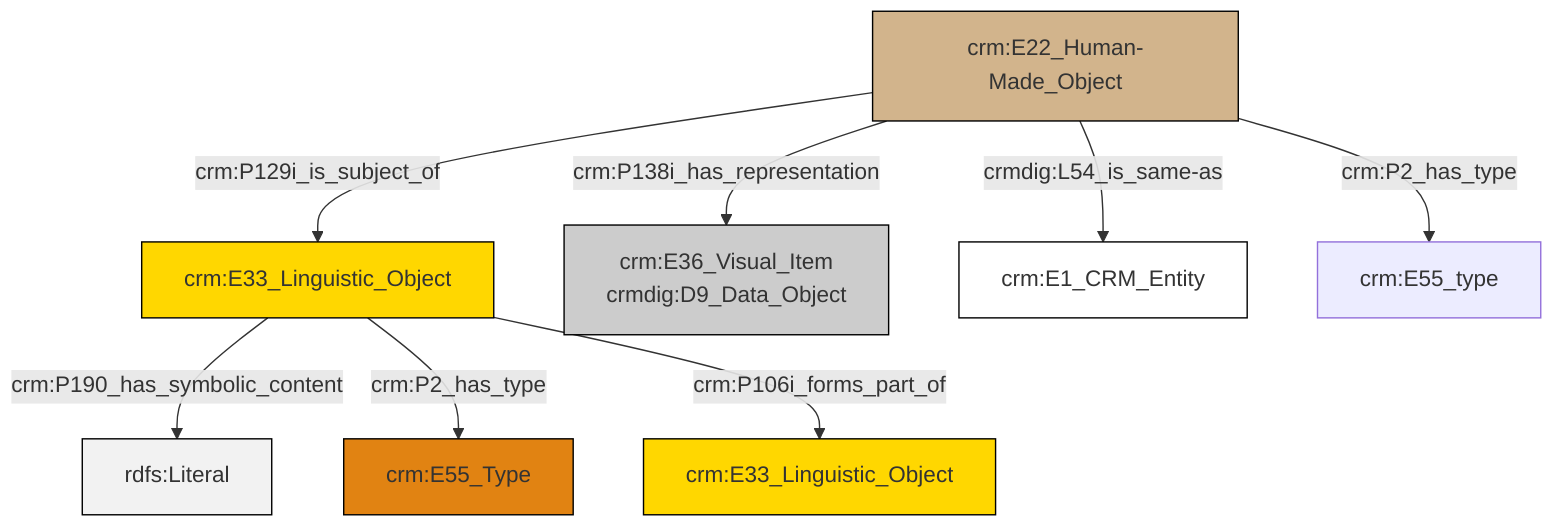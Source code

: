 graph TD
classDef Literal fill:#f2f2f2,stroke:#000000;
classDef CRM_Entity fill:#FFFFFF,stroke:#000000;
classDef Temporal_Entity fill:#00C9E6, stroke:#000000;
classDef Type fill:#E18312, stroke:#000000;
classDef Time-Span fill:#2C9C91, stroke:#000000;
classDef Appellation fill:#FFEB7F, stroke:#000000;
classDef Place fill:#008836, stroke:#000000;
classDef Persistent_Item fill:#B266B2, stroke:#000000;
classDef Conceptual_Object fill:#FFD700, stroke:#000000;
classDef Physical_Thing fill:#D2B48C, stroke:#000000;
classDef Actor fill:#f58aad, stroke:#000000;
classDef PC_Classes fill:#4ce600, stroke:#000000;
classDef Multi fill:#cccccc,stroke:#000000;

0["crm:E22_Human-Made_Object"]:::Physical_Thing -->|crm:P129i_is_subject_of| 1["crm:E33_Linguistic_Object"]:::Conceptual_Object
1["crm:E33_Linguistic_Object"]:::Conceptual_Object -->|crm:P190_has_symbolic_content| 4[rdfs:Literal]:::Literal
1["crm:E33_Linguistic_Object"]:::Conceptual_Object -->|crm:P2_has_type| 5["crm:E55_Type"]:::Type
0["crm:E22_Human-Made_Object"]:::Physical_Thing -->|crmdig:L54_is_same-as| 6["crm:E1_CRM_Entity"]:::CRM_Entity
1["crm:E33_Linguistic_Object"]:::Conceptual_Object -->|crm:P106i_forms_part_of| 9["crm:E33_Linguistic_Object"]:::Conceptual_Object
0["crm:E22_Human-Made_Object"]:::Physical_Thing -->|crm:P2_has_type| 13["crm:E55_type"]:::Default
0["crm:E22_Human-Made_Object"]:::Physical_Thing -->|crm:P138i_has_representation| 2["crm:E36_Visual_Item<br>crmdig:D9_Data_Object"]:::Multi